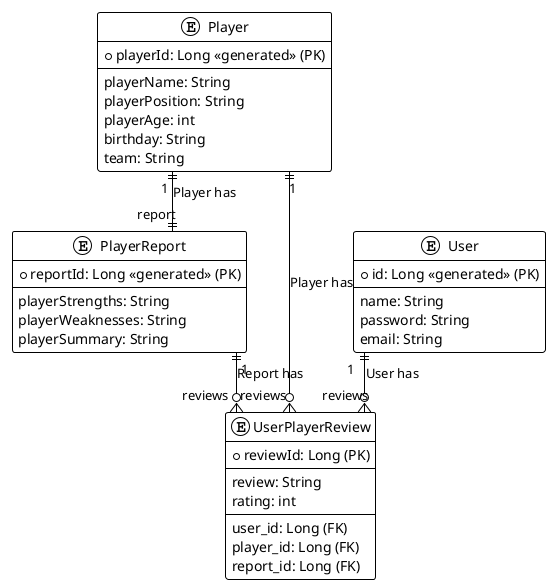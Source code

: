 @startuml

!theme plain
skinparam linetype ortho

entity "Player" {
  * playerId: Long <<generated>> (PK)
  --
  playerName: String
  playerPosition: String
  playerAge: int
  birthday: String
  team: String
}

entity "PlayerReport" {
  * reportId: Long <<generated>> (PK)
  --
  playerStrengths: String
  playerWeaknesses: String
  playerSummary: String
}

entity "User" {
  * id: Long <<generated>> (PK)
  --
  name: String
  password: String
  email: String
}

entity "UserPlayerReview" {
  * reviewId: Long (PK)
  --
  review: String
  rating: int
  --
  user_id: Long (FK)
  player_id: Long (FK)
  report_id: Long (FK)
}

Player ||--|| PlayerReport : "1" Player has "report"
Player ||--o{ UserPlayerReview : "1" Player has "reviews"
PlayerReport ||--o{ UserPlayerReview : "1" Report has "reviews"
User ||--o{ UserPlayerReview : "1" User has "reviews"

@enduml
